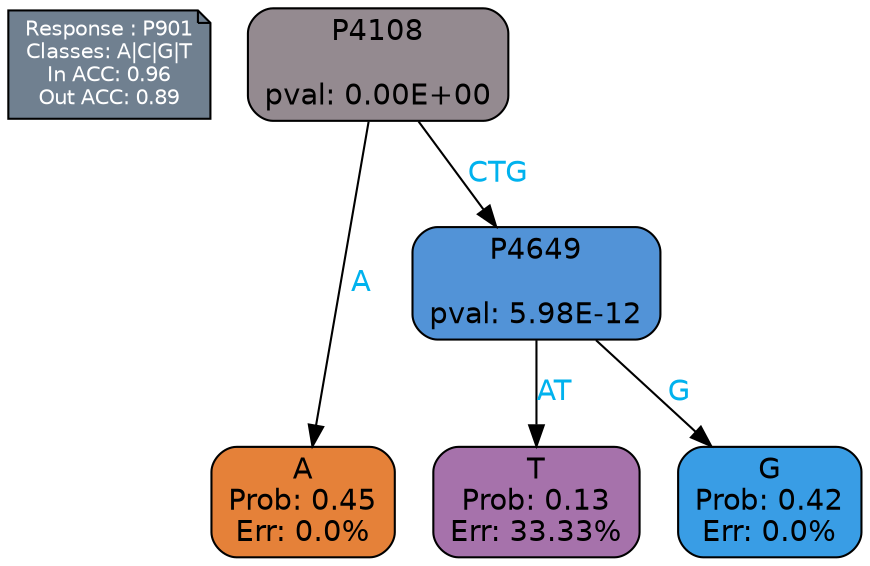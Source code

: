 digraph Tree {
node [shape=box, style="filled, rounded", color="black", fontname=helvetica] ;
graph [ranksep=equally, splines=polylines, bgcolor=transparent, dpi=600] ;
edge [fontname=helvetica] ;
LEGEND [label="Response : P901
Classes: A|C|G|T
In ACC: 0.96
Out ACC: 0.89
",shape=note,align=left,style=filled,fillcolor="slategray",fontcolor="white",fontsize=10];1 [label="P4108

pval: 0.00E+00", fillcolor="#948a90"] ;
2 [label="A
Prob: 0.45
Err: 0.0%", fillcolor="#e58139"] ;
3 [label="P4649

pval: 5.98E-12", fillcolor="#5293d7"] ;
4 [label="T
Prob: 0.13
Err: 33.33%", fillcolor="#a672ab"] ;
5 [label="G
Prob: 0.42
Err: 0.0%", fillcolor="#399de5"] ;
1 -> 2 [label="A",fontcolor=deepskyblue2] ;
1 -> 3 [label="CTG",fontcolor=deepskyblue2] ;
3 -> 4 [label="AT",fontcolor=deepskyblue2] ;
3 -> 5 [label="G",fontcolor=deepskyblue2] ;
{rank = same; 2;4;5;}{rank = same; LEGEND;1;}}